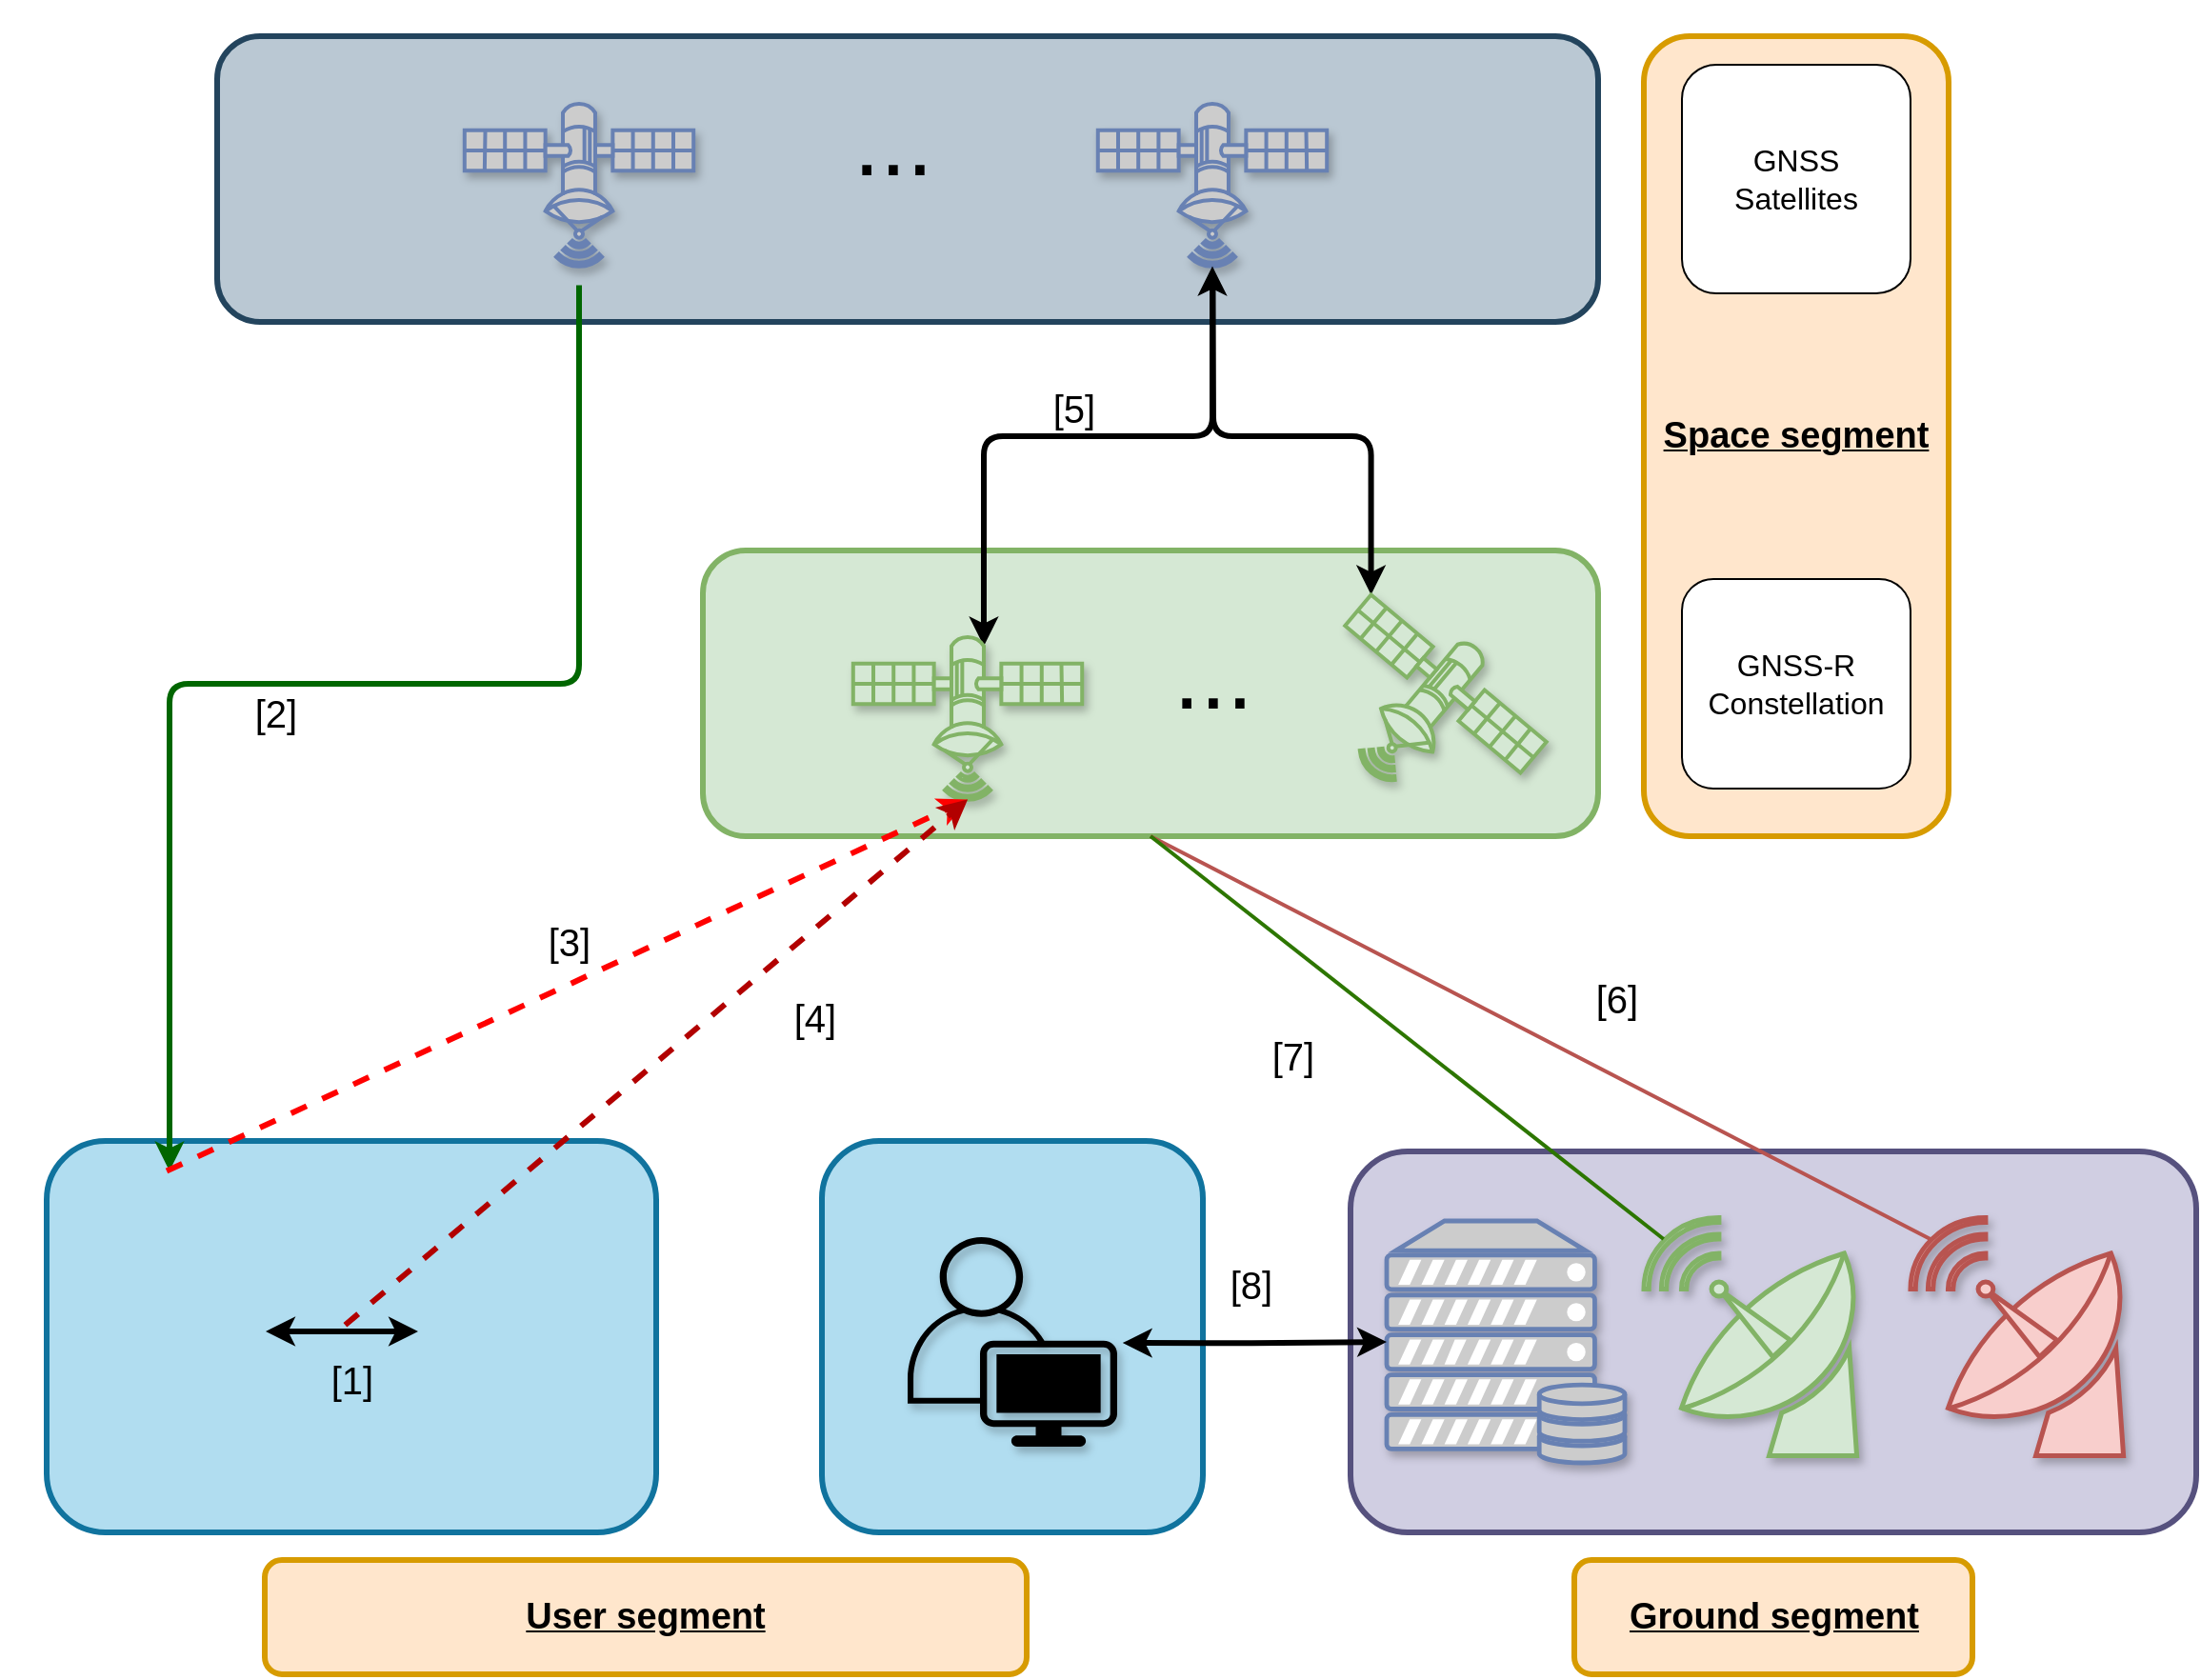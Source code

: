 <mxfile version="20.6.2" type="github">
  <diagram name="Página-1" id="dt_wzMB_MpYMas7HgOmG">
    <mxGraphModel dx="2595" dy="908" grid="1" gridSize="10" guides="1" tooltips="1" connect="1" arrows="1" fold="1" page="1" pageScale="1" pageWidth="827" pageHeight="1169" math="0" shadow="0">
      <root>
        <mxCell id="0" />
        <mxCell id="1" parent="0" />
        <mxCell id="wKvsnvPeL2m5wCwzsed0-3" value="" style="rounded=1;whiteSpace=wrap;html=1;fillColor=#b1ddf0;strokeColor=#10739e;strokeWidth=3;" vertex="1" parent="1">
          <mxGeometry x="292.5" y="620" width="200" height="205.5" as="geometry" />
        </mxCell>
        <mxCell id="ap1h6tMwRlrXqY2yZWWm-24" value="" style="rounded=1;whiteSpace=wrap;html=1;fillColor=#d0cee2;strokeColor=#56517e;strokeWidth=3;" parent="1" vertex="1">
          <mxGeometry x="570" y="625.5" width="444" height="200" as="geometry" />
        </mxCell>
        <mxCell id="ap1h6tMwRlrXqY2yZWWm-18" value="&lt;b&gt;&lt;u&gt;&lt;font style=&quot;font-size: 19px;&quot;&gt;Space segment&lt;/font&gt;&lt;/u&gt;&lt;/b&gt;" style="rounded=1;whiteSpace=wrap;html=1;fillColor=#ffe6cc;strokeColor=#d79b00;strokeWidth=3;" parent="1" vertex="1">
          <mxGeometry x="724" y="40" width="160" height="420" as="geometry" />
        </mxCell>
        <mxCell id="ap1h6tMwRlrXqY2yZWWm-1" value="" style="rounded=1;whiteSpace=wrap;html=1;fillColor=#d5e8d4;strokeColor=#82b366;strokeWidth=3;" parent="1" vertex="1">
          <mxGeometry x="230" y="310" width="470" height="150" as="geometry" />
        </mxCell>
        <mxCell id="ap1h6tMwRlrXqY2yZWWm-3" value="" style="rounded=1;whiteSpace=wrap;html=1;fillColor=#bac8d3;strokeColor=#23445d;strokeWidth=3;" parent="1" vertex="1">
          <mxGeometry x="-25" y="40" width="725" height="150" as="geometry" />
        </mxCell>
        <mxCell id="ap1h6tMwRlrXqY2yZWWm-4" value="" style="rounded=1;whiteSpace=wrap;html=1;fillColor=#b1ddf0;strokeColor=#10739e;strokeWidth=3;" parent="1" vertex="1">
          <mxGeometry x="-114.5" y="620" width="320" height="205.5" as="geometry" />
        </mxCell>
        <mxCell id="ap1h6tMwRlrXqY2yZWWm-5" value="" style="fontColor=#0066CC;verticalAlign=top;verticalLabelPosition=bottom;labelPosition=center;align=center;html=1;outlineConnect=0;fillColor=#CCCCCC;strokeColor=#6881B3;gradientColor=none;gradientDirection=north;strokeWidth=2;shape=mxgraph.networks.satellite;rotation=-45;shadow=1;" parent="1" vertex="1">
          <mxGeometry x="447.5" y="50" width="100" height="100" as="geometry" />
        </mxCell>
        <mxCell id="kZGnujdcsOxxjqPQJTAh-9" style="edgeStyle=orthogonalEdgeStyle;rounded=1;orthogonalLoop=1;jettySize=auto;html=1;strokeWidth=3;fillColor=#d5e8d4;strokeColor=#006600;" parent="1" source="ap1h6tMwRlrXqY2yZWWm-6" target="ap1h6tMwRlrXqY2yZWWm-12" edge="1">
          <mxGeometry relative="1" as="geometry">
            <Array as="points">
              <mxPoint x="165" y="380" />
              <mxPoint x="-50" y="380" />
            </Array>
          </mxGeometry>
        </mxCell>
        <mxCell id="ap1h6tMwRlrXqY2yZWWm-6" value="" style="fontColor=#0066CC;verticalAlign=top;verticalLabelPosition=bottom;labelPosition=center;align=center;html=1;outlineConnect=0;fillColor=#CCCCCC;strokeColor=#6881B3;gradientColor=none;gradientDirection=north;strokeWidth=2;shape=mxgraph.networks.satellite;flipH=1;rotation=45;shadow=1;" parent="1" vertex="1">
          <mxGeometry x="115" y="50" width="100" height="100" as="geometry" />
        </mxCell>
        <mxCell id="kZGnujdcsOxxjqPQJTAh-13" style="edgeStyle=orthogonalEdgeStyle;orthogonalLoop=1;jettySize=auto;html=1;exitX=0.7;exitY=0.42;exitDx=0;exitDy=0;exitPerimeter=0;entryX=0.07;entryY=0.93;entryDx=0;entryDy=0;entryPerimeter=0;strokeWidth=3;startArrow=classic;startFill=1;rounded=1;" parent="1" source="ap1h6tMwRlrXqY2yZWWm-7" target="ap1h6tMwRlrXqY2yZWWm-5" edge="1">
          <mxGeometry relative="1" as="geometry">
            <Array as="points">
              <mxPoint x="378" y="250" />
              <mxPoint x="498" y="250" />
            </Array>
          </mxGeometry>
        </mxCell>
        <mxCell id="ap1h6tMwRlrXqY2yZWWm-7" value="" style="verticalAlign=top;verticalLabelPosition=bottom;labelPosition=center;align=center;html=1;outlineConnect=0;fillColor=#d5e8d4;strokeColor=#82b366;gradientDirection=north;strokeWidth=2;shape=mxgraph.networks.satellite;rotation=-45;shadow=1;" parent="1" vertex="1">
          <mxGeometry x="319" y="330" width="100" height="100" as="geometry" />
        </mxCell>
        <mxCell id="kZGnujdcsOxxjqPQJTAh-14" style="edgeStyle=orthogonalEdgeStyle;orthogonalLoop=1;jettySize=auto;html=1;exitX=0.15;exitY=0;exitDx=0;exitDy=0;exitPerimeter=0;strokeWidth=3;endArrow=none;endFill=0;startArrow=classic;startFill=1;rounded=1;" parent="1" source="ap1h6tMwRlrXqY2yZWWm-9" target="ap1h6tMwRlrXqY2yZWWm-5" edge="1">
          <mxGeometry relative="1" as="geometry">
            <Array as="points">
              <mxPoint x="581" y="250" />
              <mxPoint x="498" y="250" />
            </Array>
          </mxGeometry>
        </mxCell>
        <mxCell id="ap1h6tMwRlrXqY2yZWWm-9" value="" style="verticalAlign=top;verticalLabelPosition=bottom;labelPosition=center;align=center;html=1;outlineConnect=0;fillColor=#d5e8d4;strokeColor=#82b366;gradientDirection=north;strokeWidth=2;shape=mxgraph.networks.satellite;rotation=-5;gradientColor=none;shadow=1;" parent="1" vertex="1">
          <mxGeometry x="570" y="330" width="100" height="100" as="geometry" />
        </mxCell>
        <mxCell id="kZGnujdcsOxxjqPQJTAh-10" style="orthogonalLoop=1;jettySize=auto;html=1;exitX=0.5;exitY=0;exitDx=0;exitDy=0;entryX=0.07;entryY=0.93;entryDx=0;entryDy=0;entryPerimeter=0;fillColor=#f8cecc;strokeColor=#FF0000;strokeWidth=3;dashed=1;sourcePerimeterSpacing=0;" parent="1" source="ap1h6tMwRlrXqY2yZWWm-12" target="ap1h6tMwRlrXqY2yZWWm-7" edge="1">
          <mxGeometry relative="1" as="geometry" />
        </mxCell>
        <mxCell id="ap1h6tMwRlrXqY2yZWWm-12" value="" style="shape=image;html=1;verticalAlign=top;verticalLabelPosition=bottom;labelBackgroundColor=#ffffff;imageAspect=0;aspect=fixed;image=https://cdn4.iconfinder.com/data/icons/public-transportation-11/128/Public_Transportation_EXPANDED-05-128.png;imageBackground=none;" parent="1" vertex="1">
          <mxGeometry x="-138.5" y="635.75" width="174" height="174" as="geometry" />
        </mxCell>
        <mxCell id="ap1h6tMwRlrXqY2yZWWm-14" value="&lt;font style=&quot;font-size: 16px;&quot;&gt;GNSS &lt;br&gt;Satellites&lt;/font&gt;" style="rounded=1;whiteSpace=wrap;html=1;" parent="1" vertex="1">
          <mxGeometry x="744" y="55" width="120" height="120" as="geometry" />
        </mxCell>
        <mxCell id="ap1h6tMwRlrXqY2yZWWm-15" value="&lt;font style=&quot;font-size: 16px;&quot;&gt;GNSS-R Constellation&lt;/font&gt;" style="rounded=1;whiteSpace=wrap;html=1;" parent="1" vertex="1">
          <mxGeometry x="744" y="325" width="120" height="110" as="geometry" />
        </mxCell>
        <mxCell id="kZGnujdcsOxxjqPQJTAh-1" value="" style="verticalAlign=top;verticalLabelPosition=bottom;labelPosition=center;align=center;html=1;outlineConnect=0;fillColor=#d5e8d4;strokeColor=#82b366;gradientDirection=north;strokeWidth=2;shape=mxgraph.networks.satellite_dish;flipV=0;flipH=1;shadow=1;" parent="1" vertex="1">
          <mxGeometry x="724" y="660.25" width="115" height="125" as="geometry" />
        </mxCell>
        <mxCell id="kZGnujdcsOxxjqPQJTAh-2" value="" style="fontColor=#0066CC;verticalAlign=top;verticalLabelPosition=bottom;labelPosition=center;align=center;html=1;outlineConnect=0;fillColor=#CCCCCC;strokeColor=#6881B3;gradientColor=none;gradientDirection=north;strokeWidth=2;shape=mxgraph.networks.server_storage;shadow=1;" parent="1" vertex="1">
          <mxGeometry x="589" y="662" width="125" height="127" as="geometry" />
        </mxCell>
        <mxCell id="kZGnujdcsOxxjqPQJTAh-20" value="&lt;font style=&quot;font-size: 19px;&quot;&gt;&lt;u&gt;&lt;b&gt;User segment&lt;/b&gt;&lt;/u&gt;&lt;/font&gt;" style="rounded=1;whiteSpace=wrap;html=1;fillColor=#ffe6cc;strokeColor=#d79b00;strokeWidth=3;" parent="1" vertex="1">
          <mxGeometry y="840" width="400" height="60" as="geometry" />
        </mxCell>
        <mxCell id="kZGnujdcsOxxjqPQJTAh-21" value="&lt;font style=&quot;font-size: 19px;&quot;&gt;&lt;b&gt;&lt;u&gt;Ground segment&lt;/u&gt;&lt;/b&gt;&lt;/font&gt;" style="rounded=1;whiteSpace=wrap;html=1;fillColor=#ffe6cc;strokeColor=#d79b00;strokeWidth=3;" parent="1" vertex="1">
          <mxGeometry x="687.5" y="840" width="209" height="60" as="geometry" />
        </mxCell>
        <mxCell id="kZGnujdcsOxxjqPQJTAh-23" style="edgeStyle=orthogonalEdgeStyle;rounded=0;orthogonalLoop=1;jettySize=auto;html=1;exitX=1.026;exitY=0.505;exitDx=0;exitDy=0;exitPerimeter=0;strokeWidth=3;startArrow=classic;startFill=1;" parent="1" source="kZGnujdcsOxxjqPQJTAh-22" target="kZGnujdcsOxxjqPQJTAh-2" edge="1">
          <mxGeometry relative="1" as="geometry" />
        </mxCell>
        <mxCell id="kZGnujdcsOxxjqPQJTAh-22" value="" style="points=[[0.35,0,0],[0.98,0.51,0],[1,0.71,0],[0.67,1,0],[0,0.795,0],[0,0.65,0]];verticalLabelPosition=bottom;sketch=0;html=1;verticalAlign=top;aspect=fixed;align=center;pointerEvents=1;shape=mxgraph.cisco19.user;fillColor=#000000;strokeColor=#36393d;shadow=1;" parent="1" vertex="1">
          <mxGeometry x="337.5" y="670.5" width="110" height="110" as="geometry" />
        </mxCell>
        <mxCell id="kZGnujdcsOxxjqPQJTAh-24" value="&lt;font style=&quot;font-size: 50px;&quot;&gt;...&lt;/font&gt;" style="text;html=1;strokeColor=none;fillColor=none;align=center;verticalAlign=middle;whiteSpace=wrap;rounded=0;" parent="1" vertex="1">
          <mxGeometry x="467.5" y="360" width="60" height="30" as="geometry" />
        </mxCell>
        <mxCell id="kZGnujdcsOxxjqPQJTAh-25" value="&lt;font style=&quot;font-size: 50px;&quot;&gt;...&lt;/font&gt;" style="text;html=1;strokeColor=none;fillColor=none;align=center;verticalAlign=middle;whiteSpace=wrap;rounded=0;" parent="1" vertex="1">
          <mxGeometry x="300" y="80" width="60" height="30" as="geometry" />
        </mxCell>
        <mxCell id="kZGnujdcsOxxjqPQJTAh-27" value="&lt;font style=&quot;font-size: 20px;&quot;&gt;[2]&lt;/font&gt;" style="text;html=1;strokeColor=none;fillColor=none;align=center;verticalAlign=middle;whiteSpace=wrap;rounded=0;" parent="1" vertex="1">
          <mxGeometry x="-24.5" y="380" width="60" height="30" as="geometry" />
        </mxCell>
        <mxCell id="kZGnujdcsOxxjqPQJTAh-28" value="&lt;font style=&quot;font-size: 20px;&quot;&gt;[3]&lt;/font&gt;" style="text;html=1;strokeColor=none;fillColor=none;align=center;verticalAlign=middle;whiteSpace=wrap;rounded=0;" parent="1" vertex="1">
          <mxGeometry x="130" y="500" width="60" height="30" as="geometry" />
        </mxCell>
        <mxCell id="kZGnujdcsOxxjqPQJTAh-29" value="&lt;font style=&quot;font-size: 20px;&quot;&gt;[4]&lt;/font&gt;" style="text;html=1;strokeColor=none;fillColor=none;align=center;verticalAlign=middle;whiteSpace=wrap;rounded=0;" parent="1" vertex="1">
          <mxGeometry x="259" y="540" width="60" height="30" as="geometry" />
        </mxCell>
        <mxCell id="kZGnujdcsOxxjqPQJTAh-31" value="&lt;font style=&quot;font-size: 20px;&quot;&gt;[7]&lt;/font&gt;" style="text;html=1;strokeColor=none;fillColor=none;align=center;verticalAlign=middle;whiteSpace=wrap;rounded=0;" parent="1" vertex="1">
          <mxGeometry x="510" y="560" width="60" height="30" as="geometry" />
        </mxCell>
        <mxCell id="kZGnujdcsOxxjqPQJTAh-32" value="" style="verticalAlign=top;verticalLabelPosition=bottom;labelPosition=center;align=center;html=1;outlineConnect=0;fillColor=#f8cecc;strokeColor=#b85450;gradientDirection=north;strokeWidth=2;shape=mxgraph.networks.satellite_dish;flipV=0;flipH=1;shadow=1;" parent="1" vertex="1">
          <mxGeometry x="864" y="660.25" width="115" height="125" as="geometry" />
        </mxCell>
        <mxCell id="kZGnujdcsOxxjqPQJTAh-40" value="" style="endArrow=none;html=1;rounded=0;entryX=0.91;entryY=0.09;entryDx=0;entryDy=0;entryPerimeter=0;fillColor=#f8cecc;strokeColor=#b85450;strokeWidth=2;exitX=0.5;exitY=1;exitDx=0;exitDy=0;" parent="1" target="kZGnujdcsOxxjqPQJTAh-32" edge="1" source="ap1h6tMwRlrXqY2yZWWm-1">
          <mxGeometry width="50" height="50" relative="1" as="geometry">
            <mxPoint x="369" y="440" as="sourcePoint" />
            <mxPoint x="419" y="390" as="targetPoint" />
          </mxGeometry>
        </mxCell>
        <mxCell id="kZGnujdcsOxxjqPQJTAh-43" value="" style="endArrow=none;html=1;rounded=0;entryX=0.91;entryY=0.09;entryDx=0;entryDy=0;entryPerimeter=0;strokeWidth=2;fillColor=#60a917;strokeColor=#2D7600;exitX=0.5;exitY=1;exitDx=0;exitDy=0;" parent="1" target="kZGnujdcsOxxjqPQJTAh-1" edge="1" source="ap1h6tMwRlrXqY2yZWWm-1">
          <mxGeometry width="50" height="50" relative="1" as="geometry">
            <mxPoint x="370" y="440" as="sourcePoint" />
            <mxPoint x="631" y="720" as="targetPoint" />
          </mxGeometry>
        </mxCell>
        <mxCell id="kZGnujdcsOxxjqPQJTAh-52" style="orthogonalLoop=1;jettySize=auto;html=1;exitX=-0.019;exitY=0.449;exitDx=0;exitDy=0;entryX=0.07;entryY=0.93;entryDx=0;entryDy=0;entryPerimeter=0;dashed=1;strokeWidth=3;fillColor=#e51400;strokeColor=#B20000;exitPerimeter=0;" parent="1" source="kZGnujdcsOxxjqPQJTAh-49" target="ap1h6tMwRlrXqY2yZWWm-7" edge="1">
          <mxGeometry relative="1" as="geometry" />
        </mxCell>
        <mxCell id="kZGnujdcsOxxjqPQJTAh-49" value="" style="shape=image;html=1;verticalAlign=top;verticalLabelPosition=bottom;labelBackgroundColor=#ffffff;imageAspect=0;aspect=fixed;image=https://cdn4.iconfinder.com/data/icons/public-transportation-11/128/Public_Transportation_EXPANDED-05-128.png;imageBackground=none;" parent="1" vertex="1">
          <mxGeometry x="45.5" y="638.5" width="174" height="174" as="geometry" />
        </mxCell>
        <mxCell id="kZGnujdcsOxxjqPQJTAh-50" value="" style="endArrow=classic;startArrow=classic;html=1;rounded=0;strokeWidth=3;" parent="1" edge="1">
          <mxGeometry width="50" height="50" relative="1" as="geometry">
            <mxPoint x="80.5" y="720" as="sourcePoint" />
            <mxPoint x="0.5" y="720" as="targetPoint" />
          </mxGeometry>
        </mxCell>
        <mxCell id="kZGnujdcsOxxjqPQJTAh-53" value="&lt;font style=&quot;font-size: 20px;&quot;&gt;[1]&lt;/font&gt;" style="text;html=1;strokeColor=none;fillColor=none;align=center;verticalAlign=middle;whiteSpace=wrap;rounded=0;" parent="1" vertex="1">
          <mxGeometry x="15.5" y="730" width="60" height="30" as="geometry" />
        </mxCell>
        <mxCell id="kZGnujdcsOxxjqPQJTAh-54" value="&lt;font style=&quot;font-size: 20px;&quot;&gt;[5]&lt;/font&gt;" style="text;html=1;strokeColor=none;fillColor=none;align=center;verticalAlign=middle;whiteSpace=wrap;rounded=0;" parent="1" vertex="1">
          <mxGeometry x="394.5" y="220" width="60" height="30" as="geometry" />
        </mxCell>
        <mxCell id="kZGnujdcsOxxjqPQJTAh-55" value="&lt;font style=&quot;font-size: 20px;&quot;&gt;[6]&lt;/font&gt;" style="text;html=1;strokeColor=none;fillColor=none;align=center;verticalAlign=middle;whiteSpace=wrap;rounded=0;" parent="1" vertex="1">
          <mxGeometry x="680" y="530" width="60" height="30" as="geometry" />
        </mxCell>
        <mxCell id="_uhtbiMeSOXS93xcSx04-1" value="&lt;font style=&quot;font-size: 20px;&quot;&gt;[8]&lt;/font&gt;" style="text;html=1;strokeColor=none;fillColor=none;align=center;verticalAlign=middle;whiteSpace=wrap;rounded=0;" parent="1" vertex="1">
          <mxGeometry x="487.5" y="680" width="60" height="30" as="geometry" />
        </mxCell>
      </root>
    </mxGraphModel>
  </diagram>
</mxfile>
